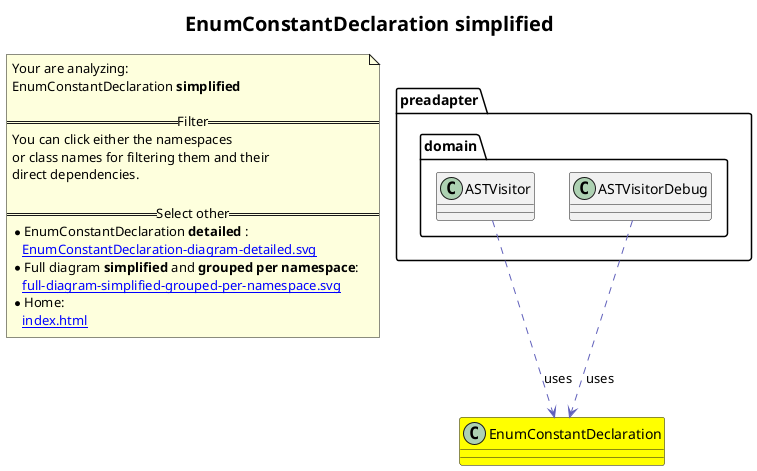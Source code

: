 @startuml
title <size:20>EnumConstantDeclaration **simplified** </size>
note "Your are analyzing:\nEnumConstantDeclaration **simplified** \n\n==Filter==\nYou can click either the namespaces \nor class names for filtering them and their\ndirect dependencies.\n\n==Select other==\n* EnumConstantDeclaration **detailed** :\n   [[EnumConstantDeclaration-diagram-detailed.svg]]\n* Full diagram **simplified** and **grouped per namespace**:\n   [[full-diagram-simplified-grouped-per-namespace.svg]]\n* Home:\n   [[index.html]]" as FloatingNote
class EnumConstantDeclaration [[EnumConstantDeclaration-diagram-simplified.svg]] #yellow {
}
  class preadapter.domain.ASTVisitor [[preadapter.domain.ASTVisitor-diagram-simplified.svg]]  {
  }
  class preadapter.domain.ASTVisitorDebug [[preadapter.domain.ASTVisitorDebug-diagram-simplified.svg]]  {
  }
 ' *************************************** 
 ' *************************************** 
 ' *************************************** 
' Class relations extracted from namespace:
' 
' Class relations extracted from namespace:
' preadapter.domain
preadapter.domain.ASTVisitor .[#6060BB].> EnumConstantDeclaration  : uses 
preadapter.domain.ASTVisitorDebug .[#6060BB].> EnumConstantDeclaration  : uses 
@enduml